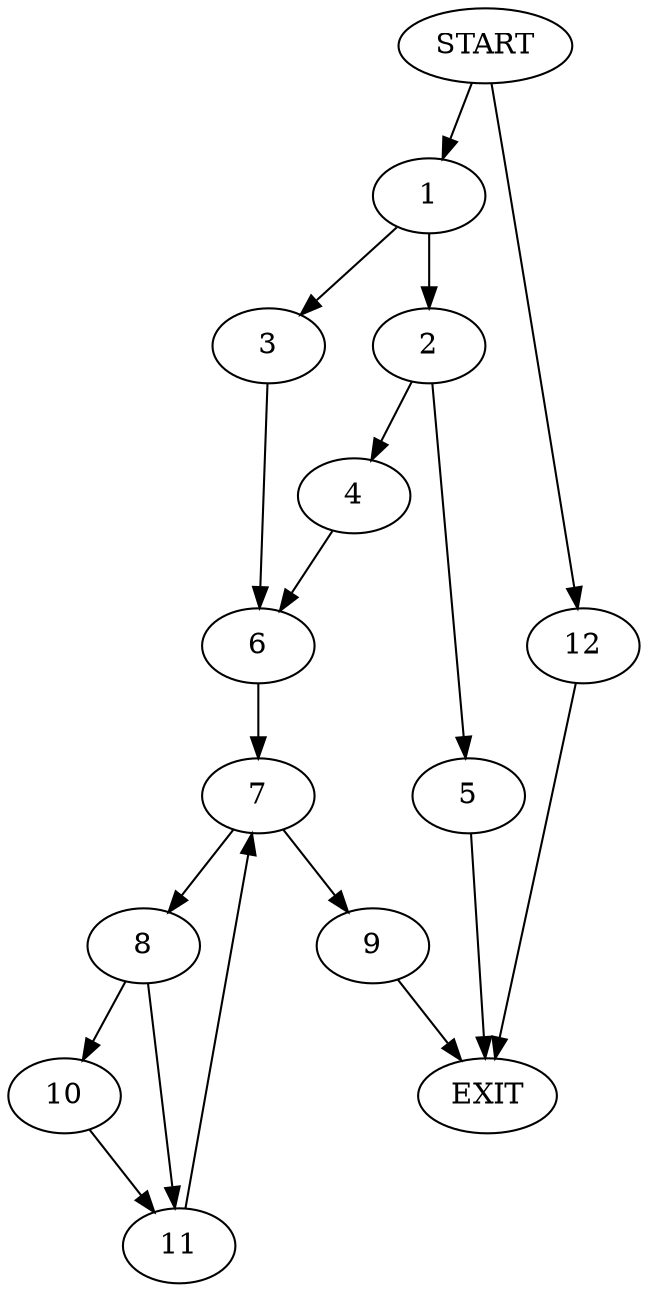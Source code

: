 digraph {
0 [label="START"]
13 [label="EXIT"]
0 -> 1
1 -> 2
1 -> 3
2 -> 4
2 -> 5
3 -> 6
6 -> 7
5 -> 13
4 -> 6
7 -> 8
7 -> 9
8 -> 10
8 -> 11
9 -> 13
10 -> 11
11 -> 7
0 -> 12
12 -> 13
}
